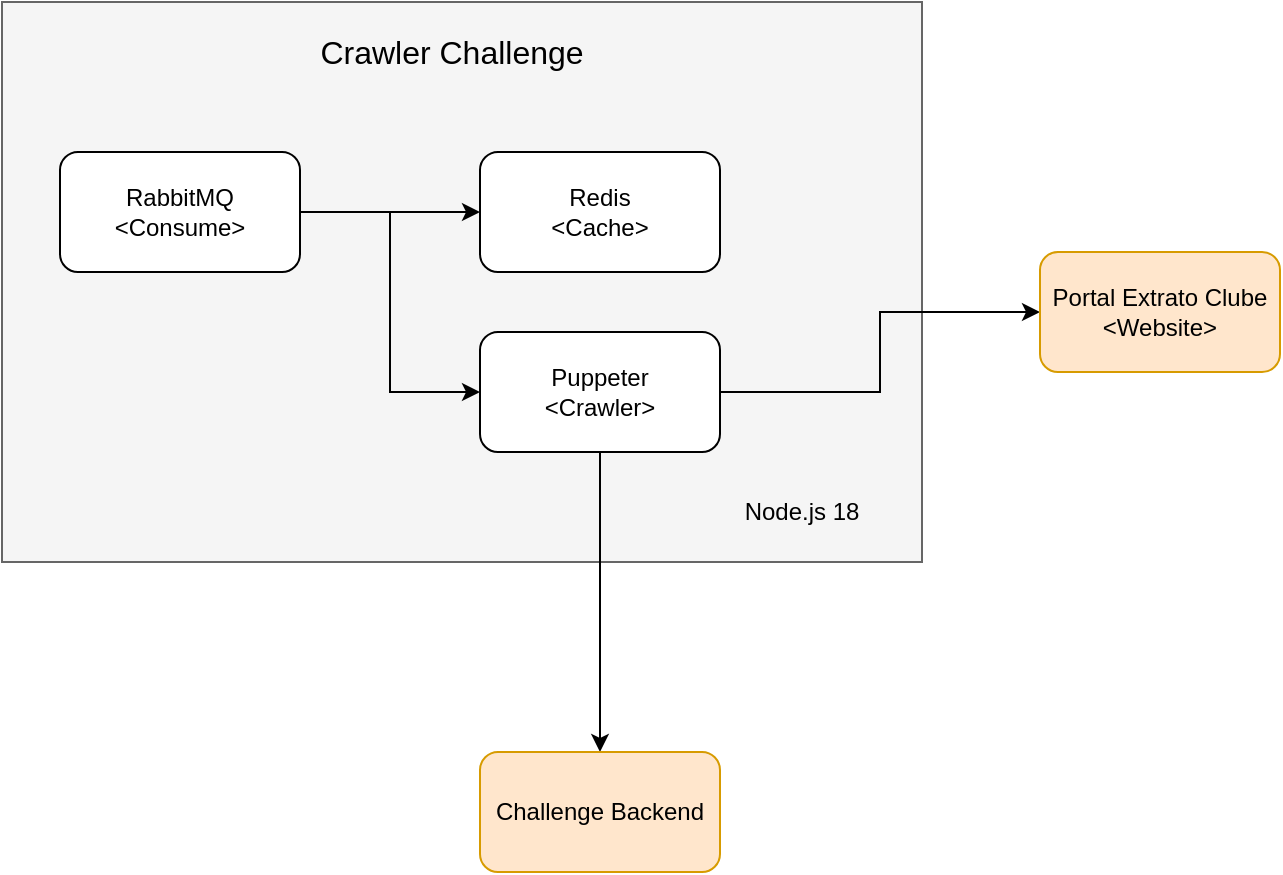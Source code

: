 <mxfile version="21.6.6" type="device">
  <diagram name="Página-1" id="Q9-z8deZlbmfM7GMXqm-">
    <mxGraphModel dx="1114" dy="602" grid="1" gridSize="10" guides="1" tooltips="1" connect="1" arrows="1" fold="1" page="1" pageScale="1" pageWidth="827" pageHeight="1169" math="0" shadow="0">
      <root>
        <mxCell id="0" />
        <mxCell id="1" parent="0" />
        <mxCell id="pulRfBkhWWKXgWT6FJKi-9" value="" style="rounded=0;whiteSpace=wrap;html=1;fillColor=#f5f5f5;fontColor=#333333;strokeColor=#666666;" vertex="1" parent="1">
          <mxGeometry x="80" y="50" width="460" height="280" as="geometry" />
        </mxCell>
        <mxCell id="pulRfBkhWWKXgWT6FJKi-4" style="edgeStyle=orthogonalEdgeStyle;rounded=0;orthogonalLoop=1;jettySize=auto;html=1;exitX=1;exitY=0.5;exitDx=0;exitDy=0;" edge="1" parent="1" source="pulRfBkhWWKXgWT6FJKi-1" target="pulRfBkhWWKXgWT6FJKi-2">
          <mxGeometry relative="1" as="geometry" />
        </mxCell>
        <mxCell id="pulRfBkhWWKXgWT6FJKi-5" style="edgeStyle=orthogonalEdgeStyle;rounded=0;orthogonalLoop=1;jettySize=auto;html=1;exitX=1;exitY=0.5;exitDx=0;exitDy=0;entryX=0;entryY=0.5;entryDx=0;entryDy=0;" edge="1" parent="1" source="pulRfBkhWWKXgWT6FJKi-1" target="pulRfBkhWWKXgWT6FJKi-3">
          <mxGeometry relative="1" as="geometry" />
        </mxCell>
        <mxCell id="pulRfBkhWWKXgWT6FJKi-1" value="RabbitMQ&lt;br&gt;&amp;lt;Consume&amp;gt;" style="rounded=1;whiteSpace=wrap;html=1;" vertex="1" parent="1">
          <mxGeometry x="109" y="125" width="120" height="60" as="geometry" />
        </mxCell>
        <mxCell id="pulRfBkhWWKXgWT6FJKi-2" value="Redis&lt;br&gt;&amp;lt;Cache&amp;gt;" style="rounded=1;whiteSpace=wrap;html=1;" vertex="1" parent="1">
          <mxGeometry x="319" y="125" width="120" height="60" as="geometry" />
        </mxCell>
        <mxCell id="pulRfBkhWWKXgWT6FJKi-7" style="edgeStyle=orthogonalEdgeStyle;rounded=0;orthogonalLoop=1;jettySize=auto;html=1;exitX=1;exitY=0.5;exitDx=0;exitDy=0;" edge="1" parent="1" source="pulRfBkhWWKXgWT6FJKi-3" target="pulRfBkhWWKXgWT6FJKi-6">
          <mxGeometry relative="1" as="geometry" />
        </mxCell>
        <mxCell id="pulRfBkhWWKXgWT6FJKi-10" style="edgeStyle=orthogonalEdgeStyle;rounded=0;orthogonalLoop=1;jettySize=auto;html=1;exitX=0.5;exitY=1;exitDx=0;exitDy=0;" edge="1" parent="1" source="pulRfBkhWWKXgWT6FJKi-3" target="pulRfBkhWWKXgWT6FJKi-8">
          <mxGeometry relative="1" as="geometry" />
        </mxCell>
        <mxCell id="pulRfBkhWWKXgWT6FJKi-3" value="Puppeter&lt;br&gt;&amp;lt;Crawler&amp;gt;" style="rounded=1;whiteSpace=wrap;html=1;" vertex="1" parent="1">
          <mxGeometry x="319" y="215" width="120" height="60" as="geometry" />
        </mxCell>
        <mxCell id="pulRfBkhWWKXgWT6FJKi-6" value="Portal Extrato Clube&lt;br&gt;&amp;lt;Website&amp;gt;" style="rounded=1;whiteSpace=wrap;html=1;fillColor=#ffe6cc;strokeColor=#d79b00;" vertex="1" parent="1">
          <mxGeometry x="599" y="175" width="120" height="60" as="geometry" />
        </mxCell>
        <mxCell id="pulRfBkhWWKXgWT6FJKi-8" value="Challenge Backend" style="rounded=1;whiteSpace=wrap;html=1;fillColor=#ffe6cc;strokeColor=#d79b00;" vertex="1" parent="1">
          <mxGeometry x="319" y="425" width="120" height="60" as="geometry" />
        </mxCell>
        <mxCell id="pulRfBkhWWKXgWT6FJKi-11" value="Node.js 18" style="text;html=1;strokeColor=none;fillColor=none;align=center;verticalAlign=middle;whiteSpace=wrap;rounded=0;" vertex="1" parent="1">
          <mxGeometry x="450" y="290" width="60" height="30" as="geometry" />
        </mxCell>
        <mxCell id="pulRfBkhWWKXgWT6FJKi-12" value="Crawler Challenge" style="text;html=1;strokeColor=none;fillColor=none;align=center;verticalAlign=middle;whiteSpace=wrap;rounded=0;fontSize=16;" vertex="1" parent="1">
          <mxGeometry x="230" y="60" width="150" height="30" as="geometry" />
        </mxCell>
      </root>
    </mxGraphModel>
  </diagram>
</mxfile>
